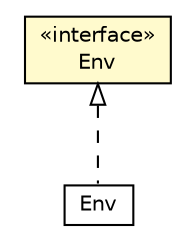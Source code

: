 #!/usr/local/bin/dot
#
# Class diagram 
# Generated by UMLGraph version 5.2 (http://www.umlgraph.org/)
#

digraph G {
	edge [fontname="Helvetica",fontsize=10,labelfontname="Helvetica",labelfontsize=10];
	node [fontname="Helvetica",fontsize=10,shape=plaintext];
	nodesep=0.25;
	ranksep=0.5;
	// it.unica.foresee.core.interfaces.Env
	c3967 [label=<<table title="it.unica.foresee.core.interfaces.Env" border="0" cellborder="1" cellspacing="0" cellpadding="2" port="p" bgcolor="lemonChiffon" href="./Env.html">
		<tr><td><table border="0" cellspacing="0" cellpadding="1">
<tr><td align="center" balign="center"> &#171;interface&#187; </td></tr>
<tr><td align="center" balign="center"> Env </td></tr>
		</table></td></tr>
		</table>>, fontname="Helvetica", fontcolor="black", fontsize=10.0];
	// it.unica.foresee.core.Env
	c3970 [label=<<table title="it.unica.foresee.core.Env" border="0" cellborder="1" cellspacing="0" cellpadding="2" port="p" href="../Env.html">
		<tr><td><table border="0" cellspacing="0" cellpadding="1">
<tr><td align="center" balign="center"> Env </td></tr>
		</table></td></tr>
		</table>>, fontname="Helvetica", fontcolor="black", fontsize=10.0];
	//it.unica.foresee.core.Env implements it.unica.foresee.core.interfaces.Env
	c3967:p -> c3970:p [dir=back,arrowtail=empty,style=dashed];
}

